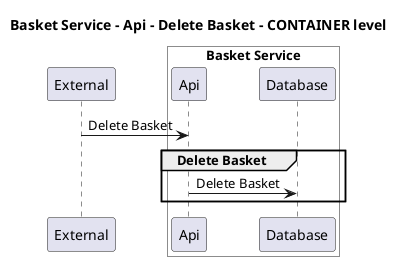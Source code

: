 @startuml

title Basket Service - Api - Delete Basket - CONTAINER level

participant "External" as C4InterFlow.SoftwareSystems.ExternalSystem

box "Basket Service" #White
    participant "Api" as ECommercePlatform.SoftwareSystems.BasketService.Containers.Api
    participant "Database" as ECommercePlatform.SoftwareSystems.BasketService.Containers.Database
end box


C4InterFlow.SoftwareSystems.ExternalSystem -> ECommercePlatform.SoftwareSystems.BasketService.Containers.Api : Delete Basket
group Delete Basket
ECommercePlatform.SoftwareSystems.BasketService.Containers.Api -> ECommercePlatform.SoftwareSystems.BasketService.Containers.Database : Delete Basket
end


@enduml
